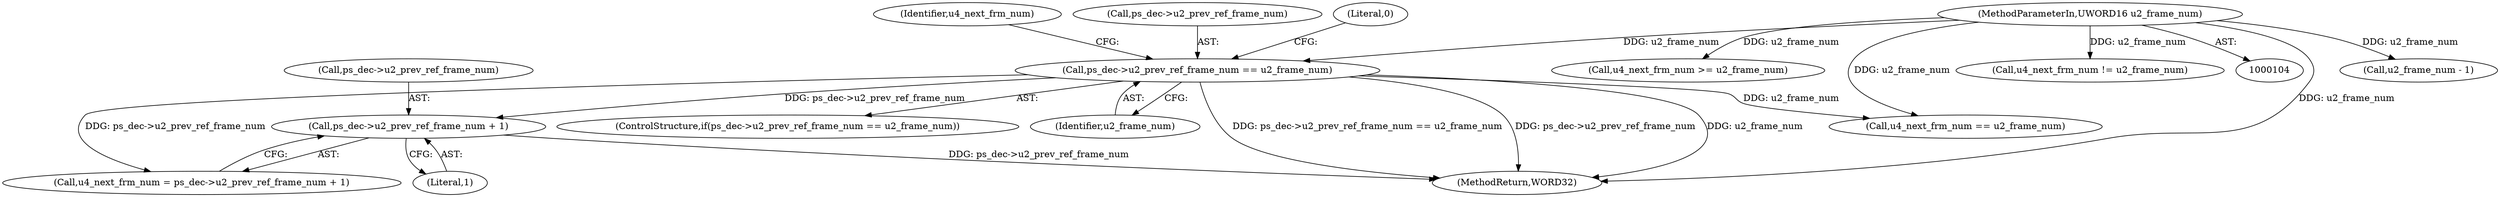 digraph "0_Android_5c3fd5d93a268abb20ff22f26009535b40db3c7d@pointer" {
"1000141" [label="(Call,ps_dec->u2_prev_ref_frame_num + 1)"];
"1000132" [label="(Call,ps_dec->u2_prev_ref_frame_num == u2_frame_num)"];
"1000106" [label="(MethodParameterIn,UWORD16 u2_frame_num)"];
"1000285" [label="(Call,u2_frame_num - 1)"];
"1000136" [label="(Identifier,u2_frame_num)"];
"1000131" [label="(ControlStructure,if(ps_dec->u2_prev_ref_frame_num == u2_frame_num))"];
"1000177" [label="(Call,u4_next_frm_num >= u2_frame_num)"];
"1000142" [label="(Call,ps_dec->u2_prev_ref_frame_num)"];
"1000106" [label="(MethodParameterIn,UWORD16 u2_frame_num)"];
"1000139" [label="(Call,u4_next_frm_num = ps_dec->u2_prev_ref_frame_num + 1)"];
"1000164" [label="(Call,u4_next_frm_num == u2_frame_num)"];
"1000133" [label="(Call,ps_dec->u2_prev_ref_frame_num)"];
"1000138" [label="(Literal,0)"];
"1000141" [label="(Call,ps_dec->u2_prev_ref_frame_num + 1)"];
"1000132" [label="(Call,ps_dec->u2_prev_ref_frame_num == u2_frame_num)"];
"1000145" [label="(Literal,1)"];
"1000461" [label="(MethodReturn,WORD32)"];
"1000140" [label="(Identifier,u4_next_frm_num)"];
"1000299" [label="(Call,u4_next_frm_num != u2_frame_num)"];
"1000141" -> "1000139"  [label="AST: "];
"1000141" -> "1000145"  [label="CFG: "];
"1000142" -> "1000141"  [label="AST: "];
"1000145" -> "1000141"  [label="AST: "];
"1000139" -> "1000141"  [label="CFG: "];
"1000141" -> "1000461"  [label="DDG: ps_dec->u2_prev_ref_frame_num"];
"1000132" -> "1000141"  [label="DDG: ps_dec->u2_prev_ref_frame_num"];
"1000132" -> "1000131"  [label="AST: "];
"1000132" -> "1000136"  [label="CFG: "];
"1000133" -> "1000132"  [label="AST: "];
"1000136" -> "1000132"  [label="AST: "];
"1000138" -> "1000132"  [label="CFG: "];
"1000140" -> "1000132"  [label="CFG: "];
"1000132" -> "1000461"  [label="DDG: ps_dec->u2_prev_ref_frame_num == u2_frame_num"];
"1000132" -> "1000461"  [label="DDG: ps_dec->u2_prev_ref_frame_num"];
"1000132" -> "1000461"  [label="DDG: u2_frame_num"];
"1000106" -> "1000132"  [label="DDG: u2_frame_num"];
"1000132" -> "1000139"  [label="DDG: ps_dec->u2_prev_ref_frame_num"];
"1000132" -> "1000164"  [label="DDG: u2_frame_num"];
"1000106" -> "1000104"  [label="AST: "];
"1000106" -> "1000461"  [label="DDG: u2_frame_num"];
"1000106" -> "1000164"  [label="DDG: u2_frame_num"];
"1000106" -> "1000177"  [label="DDG: u2_frame_num"];
"1000106" -> "1000285"  [label="DDG: u2_frame_num"];
"1000106" -> "1000299"  [label="DDG: u2_frame_num"];
}
